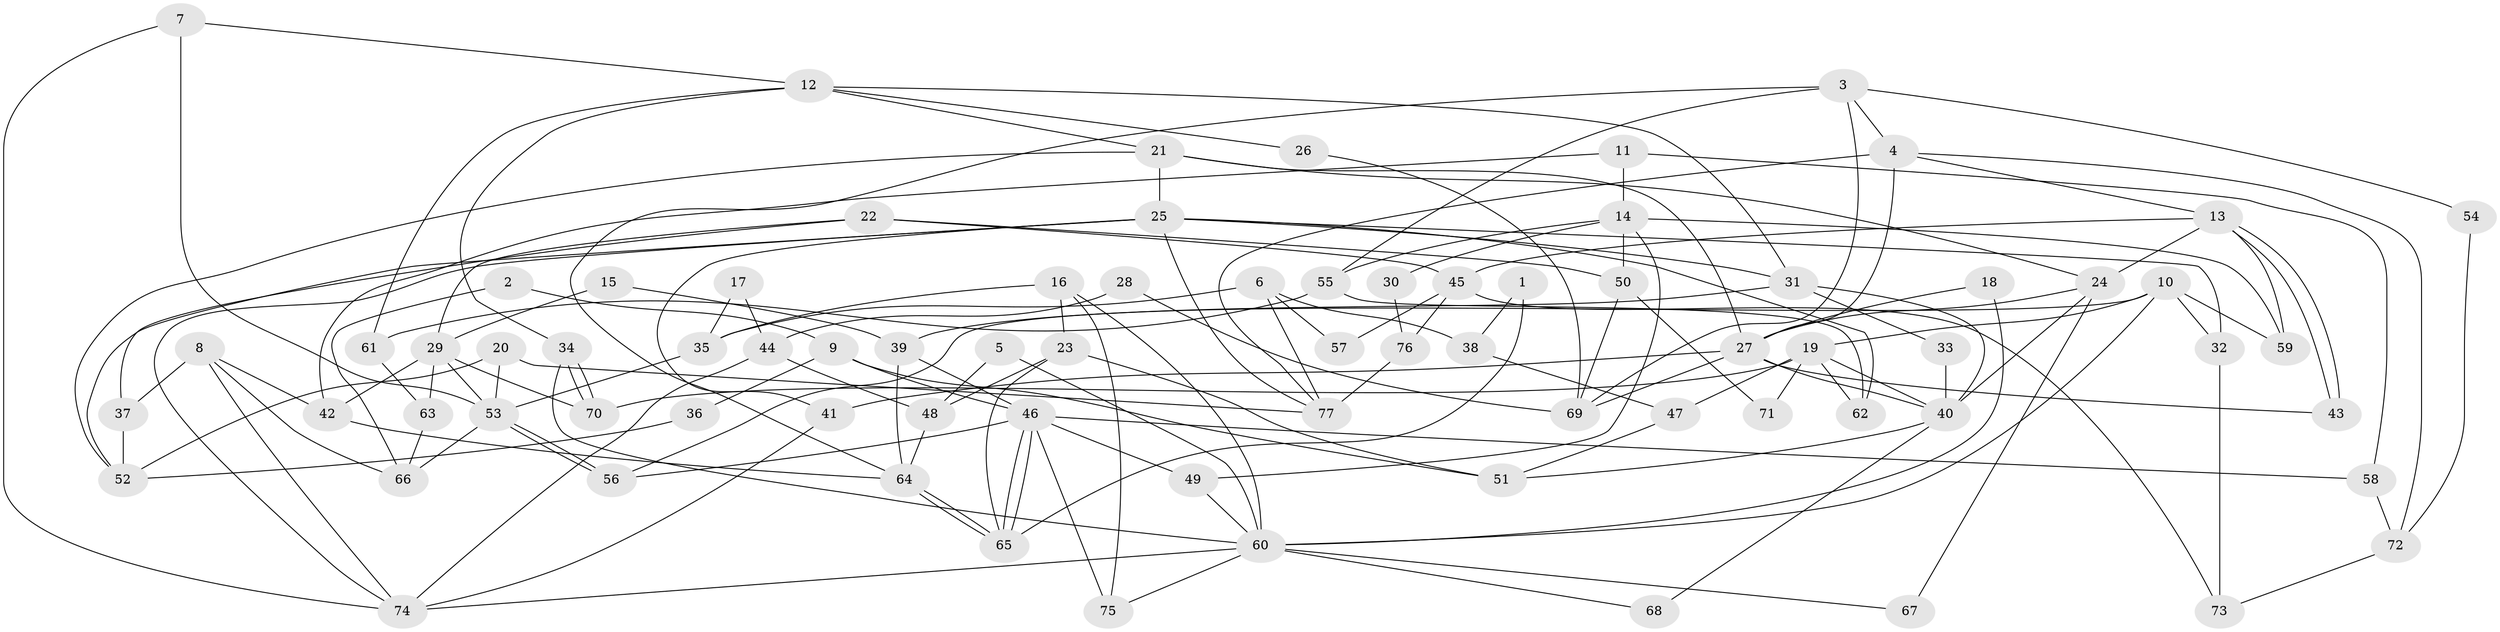 // Generated by graph-tools (version 1.1) at 2025/50/03/09/25 03:50:11]
// undirected, 77 vertices, 154 edges
graph export_dot {
graph [start="1"]
  node [color=gray90,style=filled];
  1;
  2;
  3;
  4;
  5;
  6;
  7;
  8;
  9;
  10;
  11;
  12;
  13;
  14;
  15;
  16;
  17;
  18;
  19;
  20;
  21;
  22;
  23;
  24;
  25;
  26;
  27;
  28;
  29;
  30;
  31;
  32;
  33;
  34;
  35;
  36;
  37;
  38;
  39;
  40;
  41;
  42;
  43;
  44;
  45;
  46;
  47;
  48;
  49;
  50;
  51;
  52;
  53;
  54;
  55;
  56;
  57;
  58;
  59;
  60;
  61;
  62;
  63;
  64;
  65;
  66;
  67;
  68;
  69;
  70;
  71;
  72;
  73;
  74;
  75;
  76;
  77;
  1 -- 65;
  1 -- 38;
  2 -- 9;
  2 -- 66;
  3 -- 55;
  3 -- 4;
  3 -- 54;
  3 -- 64;
  3 -- 69;
  4 -- 77;
  4 -- 13;
  4 -- 27;
  4 -- 72;
  5 -- 48;
  5 -- 60;
  6 -- 77;
  6 -- 35;
  6 -- 38;
  6 -- 57;
  7 -- 74;
  7 -- 53;
  7 -- 12;
  8 -- 74;
  8 -- 66;
  8 -- 37;
  8 -- 42;
  9 -- 51;
  9 -- 46;
  9 -- 36;
  10 -- 19;
  10 -- 60;
  10 -- 32;
  10 -- 56;
  10 -- 59;
  11 -- 58;
  11 -- 42;
  11 -- 14;
  12 -- 31;
  12 -- 21;
  12 -- 26;
  12 -- 34;
  12 -- 61;
  13 -- 43;
  13 -- 43;
  13 -- 59;
  13 -- 24;
  13 -- 45;
  14 -- 49;
  14 -- 30;
  14 -- 50;
  14 -- 55;
  14 -- 59;
  15 -- 39;
  15 -- 29;
  16 -- 75;
  16 -- 60;
  16 -- 23;
  16 -- 35;
  17 -- 35;
  17 -- 44;
  18 -- 27;
  18 -- 60;
  19 -- 70;
  19 -- 40;
  19 -- 47;
  19 -- 62;
  19 -- 71;
  20 -- 52;
  20 -- 53;
  20 -- 77;
  21 -- 27;
  21 -- 24;
  21 -- 25;
  21 -- 52;
  22 -- 37;
  22 -- 50;
  22 -- 29;
  22 -- 45;
  23 -- 65;
  23 -- 48;
  23 -- 51;
  24 -- 27;
  24 -- 40;
  24 -- 67;
  25 -- 31;
  25 -- 32;
  25 -- 41;
  25 -- 52;
  25 -- 62;
  25 -- 74;
  25 -- 77;
  26 -- 69;
  27 -- 40;
  27 -- 41;
  27 -- 43;
  27 -- 69;
  28 -- 44;
  28 -- 69;
  29 -- 42;
  29 -- 53;
  29 -- 63;
  29 -- 70;
  30 -- 76;
  31 -- 39;
  31 -- 40;
  31 -- 33;
  32 -- 73;
  33 -- 40;
  34 -- 70;
  34 -- 70;
  34 -- 60;
  35 -- 53;
  36 -- 52;
  37 -- 52;
  38 -- 47;
  39 -- 64;
  39 -- 46;
  40 -- 51;
  40 -- 68;
  41 -- 74;
  42 -- 64;
  44 -- 48;
  44 -- 74;
  45 -- 57;
  45 -- 73;
  45 -- 76;
  46 -- 65;
  46 -- 65;
  46 -- 56;
  46 -- 49;
  46 -- 58;
  46 -- 75;
  47 -- 51;
  48 -- 64;
  49 -- 60;
  50 -- 69;
  50 -- 71;
  53 -- 56;
  53 -- 56;
  53 -- 66;
  54 -- 72;
  55 -- 62;
  55 -- 61;
  58 -- 72;
  60 -- 74;
  60 -- 67;
  60 -- 68;
  60 -- 75;
  61 -- 63;
  63 -- 66;
  64 -- 65;
  64 -- 65;
  72 -- 73;
  76 -- 77;
}
